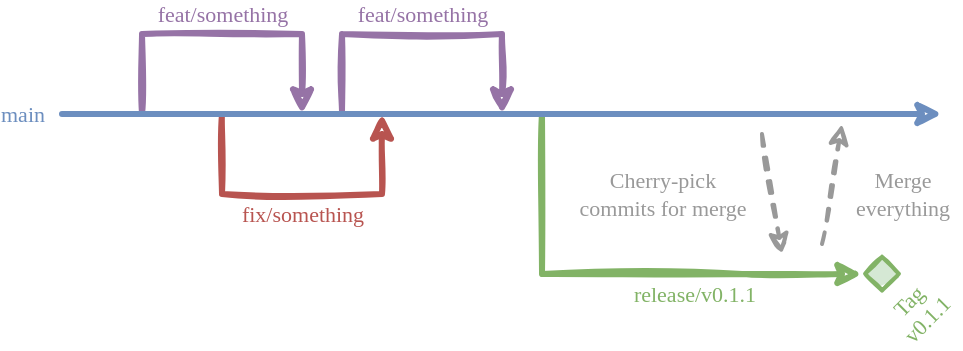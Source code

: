 <mxfile version="18.0.2" type="device"><diagram id="SAC4scL7-mKyvJ7F1vRi" name="Page-1"><mxGraphModel dx="994" dy="937" grid="1" gridSize="10" guides="1" tooltips="1" connect="1" arrows="1" fold="1" page="1" pageScale="1" pageWidth="1100" pageHeight="850" math="0" shadow="0"><root><mxCell id="0"/><mxCell id="1" parent="0"/><mxCell id="MIii_p1ZBlUhzjhzwZzC-3" value="feat/something" style="edgeStyle=elbowEdgeStyle;elbow=vertical;endArrow=classic;html=1;rounded=0;sketch=1;fontFamily=ubuntu;fontSource=https%3A%2F%2Ffonts.googleapis.com%2Fcss%3Ffamily%3Dubuntu;strokeWidth=3;fillColor=#e1d5e7;strokeColor=#9673a6;labelBackgroundColor=none;fontColor=#9673A6;" edge="1" parent="1"><mxGeometry y="10" width="50" height="50" relative="1" as="geometry"><mxPoint x="120" y="120" as="sourcePoint"/><mxPoint x="200" y="120" as="targetPoint"/><Array as="points"><mxPoint x="170" y="80"/></Array><mxPoint as="offset"/></mxGeometry></mxCell><mxCell id="MIii_p1ZBlUhzjhzwZzC-4" value="feat/something" style="edgeStyle=elbowEdgeStyle;elbow=vertical;endArrow=classic;html=1;rounded=0;sketch=1;fontFamily=ubuntu;fontSource=https%3A%2F%2Ffonts.googleapis.com%2Fcss%3Ffamily%3Dubuntu;strokeWidth=3;fillColor=#e1d5e7;strokeColor=#9673a6;labelBackgroundColor=none;fontColor=#9673A6;" edge="1" parent="1"><mxGeometry y="10" width="50" height="50" relative="1" as="geometry"><mxPoint x="220" y="120" as="sourcePoint"/><mxPoint x="300" y="120" as="targetPoint"/><Array as="points"><mxPoint x="270" y="80"/></Array><mxPoint as="offset"/></mxGeometry></mxCell><mxCell id="MIii_p1ZBlUhzjhzwZzC-5" value="release/v0.1.1" style="edgeStyle=segmentEdgeStyle;endArrow=classic;html=1;rounded=0;sketch=1;fontFamily=ubuntu;fontSource=https%3A%2F%2Ffonts.googleapis.com%2Fcss%3Ffamily%3Dubuntu;strokeWidth=3;fillColor=#d5e8d4;strokeColor=#82b366;labelBackgroundColor=none;fontColor=#82B366;" edge="1" parent="1"><mxGeometry x="0.3" y="-10" width="50" height="50" relative="1" as="geometry"><mxPoint x="320" y="120" as="sourcePoint"/><mxPoint x="480" y="200" as="targetPoint"/><Array as="points"><mxPoint x="320" y="200"/><mxPoint x="420" y="200"/></Array><mxPoint as="offset"/></mxGeometry></mxCell><mxCell id="MIii_p1ZBlUhzjhzwZzC-8" value="fix/something" style="edgeStyle=elbowEdgeStyle;elbow=vertical;endArrow=classic;html=1;rounded=0;sketch=1;fontFamily=ubuntu;fontSource=https%3A%2F%2Ffonts.googleapis.com%2Fcss%3Ffamily%3Dubuntu;strokeWidth=3;fillColor=#f8cecc;strokeColor=#b85450;labelBackgroundColor=none;fontColor=#B85450;" edge="1" parent="1"><mxGeometry y="-10" width="50" height="50" relative="1" as="geometry"><mxPoint x="160" y="120" as="sourcePoint"/><mxPoint x="240" y="120" as="targetPoint"/><Array as="points"><mxPoint x="200" y="160"/></Array><mxPoint as="offset"/></mxGeometry></mxCell><mxCell id="MIii_p1ZBlUhzjhzwZzC-9" value="&lt;div&gt;Cherry-pick&lt;/div&gt;&lt;div&gt;commits for merge&lt;/div&gt;" style="endArrow=classic;html=1;rounded=0;sketch=1;fontFamily=ubuntu;fontSource=https%3A%2F%2Ffonts.googleapis.com%2Fcss%3Ffamily%3Dubuntu;strokeWidth=2;fillColor=#f5f5f5;strokeColor=#999999;dashed=1;labelBackgroundColor=none;fontColor=#999999;" edge="1" parent="1"><mxGeometry x="-0.297" y="-54" width="50" height="50" relative="1" as="geometry"><mxPoint x="430" y="130" as="sourcePoint"/><mxPoint x="440" y="190" as="targetPoint"/><mxPoint as="offset"/></mxGeometry></mxCell><mxCell id="MIii_p1ZBlUhzjhzwZzC-10" value="&lt;div&gt;Merge&lt;/div&gt;&lt;div&gt;everything&lt;/div&gt;" style="endArrow=classic;html=1;rounded=0;sketch=1;fontFamily=ubuntu;fontSource=https%3A%2F%2Ffonts.googleapis.com%2Fcss%3Ffamily%3Dubuntu;strokeWidth=2;fillColor=#f5f5f5;strokeColor=#999999;dashed=1;labelBackgroundColor=none;fontColor=#999999;" edge="1" parent="1"><mxGeometry x="0.027" y="-35" width="50" height="50" relative="1" as="geometry"><mxPoint x="460" y="185" as="sourcePoint"/><mxPoint x="470" y="125" as="targetPoint"/><mxPoint as="offset"/></mxGeometry></mxCell><mxCell id="MIii_p1ZBlUhzjhzwZzC-2" value="main" style="endArrow=classic;html=1;rounded=0;strokeWidth=3;sketch=1;fillColor=#dae8fc;strokeColor=#6c8ebf;fontFamily=ubuntu;fontSource=https%3A%2F%2Ffonts.googleapis.com%2Fcss%3Ffamily%3Dubuntu;labelBackgroundColor=none;fontColor=#6C8EBF;" edge="1" parent="1"><mxGeometry x="-1" y="-20" width="50" height="50" relative="1" as="geometry"><mxPoint x="80" y="120" as="sourcePoint"/><mxPoint x="520" y="120" as="targetPoint"/><mxPoint x="-20" y="-20" as="offset"/></mxGeometry></mxCell><mxCell id="MIii_p1ZBlUhzjhzwZzC-11" value="&lt;div style=&quot;font-size: 11px;&quot;&gt;Tag&lt;/div&gt;&lt;div style=&quot;font-size: 11px;&quot;&gt;v0.1.1&lt;br style=&quot;font-size: 11px;&quot;&gt;&lt;/div&gt;" style="whiteSpace=wrap;html=1;aspect=fixed;fontFamily=ubuntu;fontSource=https%3A%2F%2Ffonts.googleapis.com%2Fcss%3Ffamily%3Dubuntu;fillColor=#d5e8d4;strokeColor=#82b366;sketch=1;strokeWidth=2;rotation=-45;fontSize=11;fontColor=#82B366;labelPosition=center;verticalLabelPosition=bottom;align=center;verticalAlign=top;fillStyle=solid;" vertex="1" parent="1"><mxGeometry x="484.04" y="193.9" width="11.93" height="11.93" as="geometry"/></mxCell></root></mxGraphModel></diagram></mxfile>